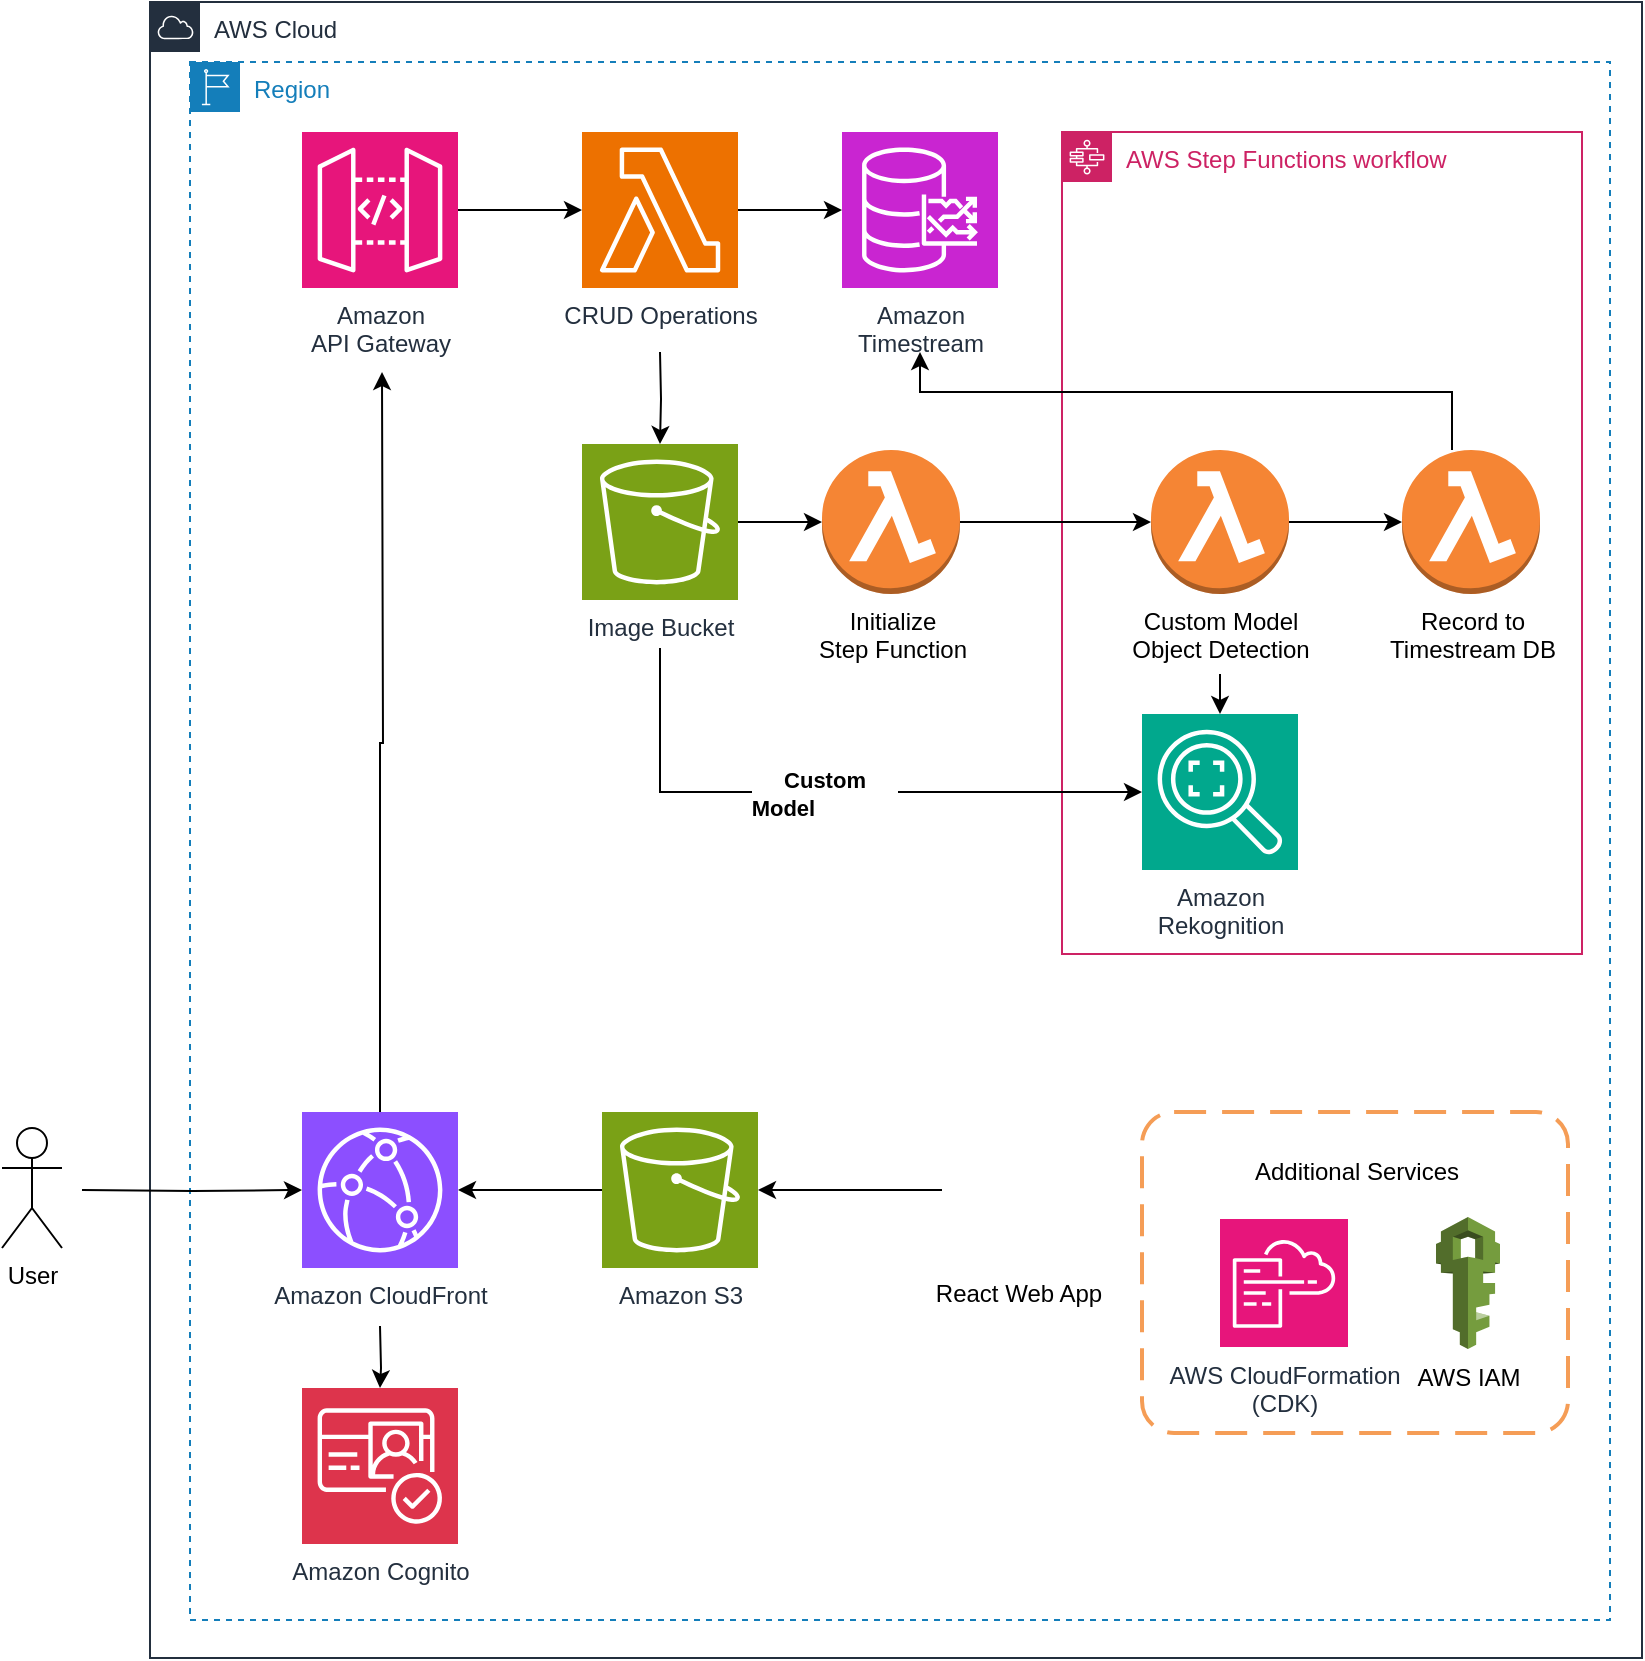 <mxfile version="23.1.5" type="device" pages="2">
  <diagram name="Page-1" id="OdyrHmC6sfOLj6qiyrPX">
    <mxGraphModel dx="1234" dy="721" grid="0" gridSize="10" guides="0" tooltips="1" connect="1" arrows="1" fold="1" page="0" pageScale="1" pageWidth="850" pageHeight="1100" math="0" shadow="0">
      <root>
        <mxCell id="0" />
        <mxCell id="1" parent="0" />
        <mxCell id="MYE65sH3s9XC-EsRgawy-8" value="AWS Cloud" style="points=[[0,0],[0.25,0],[0.5,0],[0.75,0],[1,0],[1,0.25],[1,0.5],[1,0.75],[1,1],[0.75,1],[0.5,1],[0.25,1],[0,1],[0,0.75],[0,0.5],[0,0.25]];outlineConnect=0;gradientColor=none;html=1;whiteSpace=wrap;fontSize=12;fontStyle=0;container=1;pointerEvents=0;collapsible=0;recursiveResize=0;shape=mxgraph.aws4.group;grIcon=mxgraph.aws4.group_aws_cloud;strokeColor=#232F3E;fillColor=none;verticalAlign=top;align=left;spacingLeft=30;fontColor=#232F3E;dashed=0;" parent="1" vertex="1">
          <mxGeometry x="154" y="615" width="746" height="828" as="geometry" />
        </mxCell>
        <mxCell id="MYE65sH3s9XC-EsRgawy-9" value="Region" style="points=[[0,0],[0.25,0],[0.5,0],[0.75,0],[1,0],[1,0.25],[1,0.5],[1,0.75],[1,1],[0.75,1],[0.5,1],[0.25,1],[0,1],[0,0.75],[0,0.5],[0,0.25]];outlineConnect=0;gradientColor=none;html=1;whiteSpace=wrap;fontSize=12;fontStyle=0;container=1;pointerEvents=0;collapsible=0;recursiveResize=0;shape=mxgraph.aws4.group;grIcon=mxgraph.aws4.group_region;strokeColor=#147EBA;fillColor=none;verticalAlign=top;align=left;spacingLeft=30;fontColor=#147EBA;dashed=1;" parent="MYE65sH3s9XC-EsRgawy-8" vertex="1">
          <mxGeometry x="20" y="30" width="710" height="779" as="geometry" />
        </mxCell>
        <mxCell id="E9s7Cj_5dPcn2JG_jbMc-51" value="" style="rounded=1;arcSize=10;dashed=1;strokeColor=#F59D56;fillColor=none;gradientColor=none;dashPattern=8 4;strokeWidth=2;" parent="MYE65sH3s9XC-EsRgawy-9" vertex="1">
          <mxGeometry x="476" y="525" width="213" height="160.5" as="geometry" />
        </mxCell>
        <mxCell id="E9s7Cj_5dPcn2JG_jbMc-39" value="React Web App" style="shape=image;html=1;verticalAlign=top;verticalLabelPosition=bottom;labelBackgroundColor=#ffffff;imageAspect=0;aspect=fixed;image=https://cdn1.iconfinder.com/data/icons/unicons-line-vol-5/24/react-128.png" parent="MYE65sH3s9XC-EsRgawy-9" vertex="1">
          <mxGeometry x="376" y="526" width="76" height="76" as="geometry" />
        </mxCell>
        <mxCell id="E9s7Cj_5dPcn2JG_jbMc-42" value="AWS CloudFormation&lt;br&gt;(CDK)" style="sketch=0;points=[[0,0,0],[0.25,0,0],[0.5,0,0],[0.75,0,0],[1,0,0],[0,1,0],[0.25,1,0],[0.5,1,0],[0.75,1,0],[1,1,0],[0,0.25,0],[0,0.5,0],[0,0.75,0],[1,0.25,0],[1,0.5,0],[1,0.75,0]];points=[[0,0,0],[0.25,0,0],[0.5,0,0],[0.75,0,0],[1,0,0],[0,1,0],[0.25,1,0],[0.5,1,0],[0.75,1,0],[1,1,0],[0,0.25,0],[0,0.5,0],[0,0.75,0],[1,0.25,0],[1,0.5,0],[1,0.75,0]];outlineConnect=0;fontColor=#232F3E;fillColor=#E7157B;strokeColor=#ffffff;dashed=0;verticalLabelPosition=bottom;verticalAlign=top;align=center;html=1;fontSize=12;fontStyle=0;aspect=fixed;shape=mxgraph.aws4.resourceIcon;resIcon=mxgraph.aws4.cloudformation;" parent="MYE65sH3s9XC-EsRgawy-9" vertex="1">
          <mxGeometry x="515" y="578.5" width="64" height="64" as="geometry" />
        </mxCell>
        <mxCell id="E9s7Cj_5dPcn2JG_jbMc-43" value="AWS IAM" style="outlineConnect=0;dashed=0;verticalLabelPosition=bottom;verticalAlign=top;align=center;html=1;shape=mxgraph.aws3.iam;fillColor=#759C3E;gradientColor=none;" parent="MYE65sH3s9XC-EsRgawy-9" vertex="1">
          <mxGeometry x="623" y="577.5" width="32" height="66" as="geometry" />
        </mxCell>
        <mxCell id="E9s7Cj_5dPcn2JG_jbMc-52" value="Additional Services" style="text;html=1;align=center;verticalAlign=middle;resizable=0;points=[];autosize=1;strokeColor=none;fillColor=none;" parent="MYE65sH3s9XC-EsRgawy-9" vertex="1">
          <mxGeometry x="517.5" y="540" width="130" height="30" as="geometry" />
        </mxCell>
        <mxCell id="E9s7Cj_5dPcn2JG_jbMc-22" value="Initialize&lt;br&gt;Step Function" style="outlineConnect=0;dashed=0;verticalLabelPosition=bottom;verticalAlign=top;align=center;html=1;shape=mxgraph.aws3.lambda_function;fillColor=#F58534;gradientColor=none;" parent="MYE65sH3s9XC-EsRgawy-9" vertex="1">
          <mxGeometry x="316" y="194" width="69" height="72" as="geometry" />
        </mxCell>
        <mxCell id="E9s7Cj_5dPcn2JG_jbMc-3" value="Image Bucket" style="sketch=0;points=[[0,0,0],[0.25,0,0],[0.5,0,0],[0.75,0,0],[1,0,0],[0,1,0],[0.25,1,0],[0.5,1,0],[0.75,1,0],[1,1,0],[0,0.25,0],[0,0.5,0],[0,0.75,0],[1,0.25,0],[1,0.5,0],[1,0.75,0]];outlineConnect=0;fontColor=#232F3E;fillColor=#7AA116;strokeColor=#ffffff;dashed=0;verticalLabelPosition=bottom;verticalAlign=top;align=center;html=1;fontSize=12;fontStyle=0;aspect=fixed;shape=mxgraph.aws4.resourceIcon;resIcon=mxgraph.aws4.s3;" parent="MYE65sH3s9XC-EsRgawy-9" vertex="1">
          <mxGeometry x="196" y="191" width="78" height="78" as="geometry" />
        </mxCell>
        <mxCell id="E9s7Cj_5dPcn2JG_jbMc-24" style="edgeStyle=orthogonalEdgeStyle;rounded=0;orthogonalLoop=1;jettySize=auto;html=1;" parent="MYE65sH3s9XC-EsRgawy-9" source="E9s7Cj_5dPcn2JG_jbMc-3" target="E9s7Cj_5dPcn2JG_jbMc-22" edge="1">
          <mxGeometry relative="1" as="geometry" />
        </mxCell>
        <mxCell id="WIWH8btti3kdOPlmvlpw-1" value="Amazon Cognito" style="sketch=0;points=[[0,0,0],[0.25,0,0],[0.5,0,0],[0.75,0,0],[1,0,0],[0,1,0],[0.25,1,0],[0.5,1,0],[0.75,1,0],[1,1,0],[0,0.25,0],[0,0.5,0],[0,0.75,0],[1,0.25,0],[1,0.5,0],[1,0.75,0]];outlineConnect=0;fontColor=#232F3E;fillColor=#DD344C;strokeColor=#ffffff;dashed=0;verticalLabelPosition=bottom;verticalAlign=top;align=center;html=1;fontSize=12;fontStyle=0;aspect=fixed;shape=mxgraph.aws4.resourceIcon;resIcon=mxgraph.aws4.cognito;" vertex="1" parent="MYE65sH3s9XC-EsRgawy-9">
          <mxGeometry x="56" y="663" width="78" height="78" as="geometry" />
        </mxCell>
        <mxCell id="E9s7Cj_5dPcn2JG_jbMc-2" value="CRUD Operations" style="sketch=0;points=[[0,0,0],[0.25,0,0],[0.5,0,0],[0.75,0,0],[1,0,0],[0,1,0],[0.25,1,0],[0.5,1,0],[0.75,1,0],[1,1,0],[0,0.25,0],[0,0.5,0],[0,0.75,0],[1,0.25,0],[1,0.5,0],[1,0.75,0]];outlineConnect=0;fontColor=#232F3E;fillColor=#ED7100;strokeColor=#ffffff;dashed=0;verticalLabelPosition=bottom;verticalAlign=top;align=center;html=1;fontSize=12;fontStyle=0;aspect=fixed;shape=mxgraph.aws4.resourceIcon;resIcon=mxgraph.aws4.lambda;" parent="1" vertex="1">
          <mxGeometry x="370" y="680" width="78" height="78" as="geometry" />
        </mxCell>
        <mxCell id="E9s7Cj_5dPcn2JG_jbMc-1" value="Amazon&lt;br&gt;Timestream" style="sketch=0;points=[[0,0,0],[0.25,0,0],[0.5,0,0],[0.75,0,0],[1,0,0],[0,1,0],[0.25,1,0],[0.5,1,0],[0.75,1,0],[1,1,0],[0,0.25,0],[0,0.5,0],[0,0.75,0],[1,0.25,0],[1,0.5,0],[1,0.75,0]];outlineConnect=0;fontColor=#232F3E;fillColor=#C925D1;strokeColor=#ffffff;dashed=0;verticalLabelPosition=bottom;verticalAlign=top;align=center;html=1;fontSize=12;fontStyle=0;aspect=fixed;shape=mxgraph.aws4.resourceIcon;resIcon=mxgraph.aws4.timestream;" parent="1" vertex="1">
          <mxGeometry x="500" y="680" width="78" height="78" as="geometry" />
        </mxCell>
        <mxCell id="E9s7Cj_5dPcn2JG_jbMc-4" value="Amazon &lt;br&gt;API Gateway" style="sketch=0;points=[[0,0,0],[0.25,0,0],[0.5,0,0],[0.75,0,0],[1,0,0],[0,1,0],[0.25,1,0],[0.5,1,0],[0.75,1,0],[1,1,0],[0,0.25,0],[0,0.5,0],[0,0.75,0],[1,0.25,0],[1,0.5,0],[1,0.75,0]];outlineConnect=0;fontColor=#232F3E;fillColor=#E7157B;strokeColor=#ffffff;dashed=0;verticalLabelPosition=bottom;verticalAlign=top;align=center;html=1;fontSize=12;fontStyle=0;aspect=fixed;shape=mxgraph.aws4.resourceIcon;resIcon=mxgraph.aws4.api_gateway;" parent="1" vertex="1">
          <mxGeometry x="230" y="680" width="78" height="78" as="geometry" />
        </mxCell>
        <mxCell id="E9s7Cj_5dPcn2JG_jbMc-5" style="edgeStyle=orthogonalEdgeStyle;rounded=0;orthogonalLoop=1;jettySize=auto;html=1;entryX=0;entryY=0.5;entryDx=0;entryDy=0;entryPerimeter=0;" parent="1" source="E9s7Cj_5dPcn2JG_jbMc-4" target="E9s7Cj_5dPcn2JG_jbMc-2" edge="1">
          <mxGeometry relative="1" as="geometry" />
        </mxCell>
        <mxCell id="E9s7Cj_5dPcn2JG_jbMc-6" style="edgeStyle=orthogonalEdgeStyle;rounded=0;orthogonalLoop=1;jettySize=auto;html=1;entryX=0.5;entryY=0;entryDx=0;entryDy=0;entryPerimeter=0;" parent="1" target="E9s7Cj_5dPcn2JG_jbMc-3" edge="1">
          <mxGeometry relative="1" as="geometry">
            <mxPoint x="409" y="790" as="sourcePoint" />
          </mxGeometry>
        </mxCell>
        <mxCell id="E9s7Cj_5dPcn2JG_jbMc-7" style="edgeStyle=orthogonalEdgeStyle;rounded=0;orthogonalLoop=1;jettySize=auto;html=1;entryX=0;entryY=0.5;entryDx=0;entryDy=0;entryPerimeter=0;" parent="1" source="E9s7Cj_5dPcn2JG_jbMc-2" target="E9s7Cj_5dPcn2JG_jbMc-1" edge="1">
          <mxGeometry relative="1" as="geometry" />
        </mxCell>
        <mxCell id="E9s7Cj_5dPcn2JG_jbMc-13" style="edgeStyle=orthogonalEdgeStyle;rounded=0;orthogonalLoop=1;jettySize=auto;html=1;" parent="1" source="E9s7Cj_5dPcn2JG_jbMc-11" target="E9s7Cj_5dPcn2JG_jbMc-12" edge="1">
          <mxGeometry relative="1" as="geometry" />
        </mxCell>
        <mxCell id="E9s7Cj_5dPcn2JG_jbMc-11" value="Amazon S3" style="sketch=0;points=[[0,0,0],[0.25,0,0],[0.5,0,0],[0.75,0,0],[1,0,0],[0,1,0],[0.25,1,0],[0.5,1,0],[0.75,1,0],[1,1,0],[0,0.25,0],[0,0.5,0],[0,0.75,0],[1,0.25,0],[1,0.5,0],[1,0.75,0]];outlineConnect=0;fontColor=#232F3E;fillColor=#7AA116;strokeColor=#ffffff;dashed=0;verticalLabelPosition=bottom;verticalAlign=top;align=center;html=1;fontSize=12;fontStyle=0;aspect=fixed;shape=mxgraph.aws4.resourceIcon;resIcon=mxgraph.aws4.s3;" parent="1" vertex="1">
          <mxGeometry x="380" y="1170" width="78" height="78" as="geometry" />
        </mxCell>
        <mxCell id="E9s7Cj_5dPcn2JG_jbMc-38" style="edgeStyle=orthogonalEdgeStyle;rounded=0;orthogonalLoop=1;jettySize=auto;html=1;" parent="1" source="E9s7Cj_5dPcn2JG_jbMc-12" edge="1">
          <mxGeometry relative="1" as="geometry">
            <mxPoint x="270" y="800" as="targetPoint" />
          </mxGeometry>
        </mxCell>
        <mxCell id="WIWH8btti3kdOPlmvlpw-2" style="edgeStyle=orthogonalEdgeStyle;rounded=0;orthogonalLoop=1;jettySize=auto;html=1;" edge="1" parent="1" target="WIWH8btti3kdOPlmvlpw-1">
          <mxGeometry relative="1" as="geometry">
            <mxPoint x="269" y="1277" as="sourcePoint" />
          </mxGeometry>
        </mxCell>
        <mxCell id="E9s7Cj_5dPcn2JG_jbMc-12" value="Amazon CloudFront" style="sketch=0;points=[[0,0,0],[0.25,0,0],[0.5,0,0],[0.75,0,0],[1,0,0],[0,1,0],[0.25,1,0],[0.5,1,0],[0.75,1,0],[1,1,0],[0,0.25,0],[0,0.5,0],[0,0.75,0],[1,0.25,0],[1,0.5,0],[1,0.75,0]];outlineConnect=0;fontColor=#232F3E;fillColor=#8C4FFF;strokeColor=#ffffff;dashed=0;verticalLabelPosition=bottom;verticalAlign=top;align=center;html=1;fontSize=12;fontStyle=0;aspect=fixed;shape=mxgraph.aws4.resourceIcon;resIcon=mxgraph.aws4.cloudfront;" parent="1" vertex="1">
          <mxGeometry x="230" y="1170" width="78" height="78" as="geometry" />
        </mxCell>
        <mxCell id="E9s7Cj_5dPcn2JG_jbMc-14" value="AWS Step Functions workflow" style="points=[[0,0],[0.25,0],[0.5,0],[0.75,0],[1,0],[1,0.25],[1,0.5],[1,0.75],[1,1],[0.75,1],[0.5,1],[0.25,1],[0,1],[0,0.75],[0,0.5],[0,0.25]];outlineConnect=0;gradientColor=none;html=1;whiteSpace=wrap;fontSize=12;fontStyle=0;container=1;pointerEvents=0;collapsible=0;recursiveResize=0;shape=mxgraph.aws4.group;grIcon=mxgraph.aws4.group_aws_step_functions_workflow;strokeColor=#CD2264;fillColor=none;verticalAlign=top;align=left;spacingLeft=30;fontColor=#CD2264;dashed=0;" parent="1" vertex="1">
          <mxGeometry x="610" y="680" width="260" height="411" as="geometry" />
        </mxCell>
        <mxCell id="E9s7Cj_5dPcn2JG_jbMc-10" value="Amazon &lt;br&gt;Rekognition" style="sketch=0;points=[[0,0,0],[0.25,0,0],[0.5,0,0],[0.75,0,0],[1,0,0],[0,1,0],[0.25,1,0],[0.5,1,0],[0.75,1,0],[1,1,0],[0,0.25,0],[0,0.5,0],[0,0.75,0],[1,0.25,0],[1,0.5,0],[1,0.75,0]];outlineConnect=0;fontColor=#232F3E;fillColor=#01A88D;strokeColor=#ffffff;dashed=0;verticalLabelPosition=bottom;verticalAlign=top;align=center;html=1;fontSize=12;fontStyle=0;aspect=fixed;shape=mxgraph.aws4.resourceIcon;resIcon=mxgraph.aws4.rekognition_2;" parent="E9s7Cj_5dPcn2JG_jbMc-14" vertex="1">
          <mxGeometry x="40" y="291" width="78" height="78" as="geometry" />
        </mxCell>
        <mxCell id="E9s7Cj_5dPcn2JG_jbMc-31" style="edgeStyle=orthogonalEdgeStyle;rounded=0;orthogonalLoop=1;jettySize=auto;html=1;" parent="E9s7Cj_5dPcn2JG_jbMc-14" source="E9s7Cj_5dPcn2JG_jbMc-26" target="E9s7Cj_5dPcn2JG_jbMc-30" edge="1">
          <mxGeometry relative="1" as="geometry" />
        </mxCell>
        <mxCell id="E9s7Cj_5dPcn2JG_jbMc-26" value="Custom Model&lt;br&gt;Object Detection" style="outlineConnect=0;dashed=0;verticalLabelPosition=bottom;verticalAlign=top;align=center;html=1;shape=mxgraph.aws3.lambda_function;fillColor=#F58534;gradientColor=none;" parent="E9s7Cj_5dPcn2JG_jbMc-14" vertex="1">
          <mxGeometry x="44.5" y="159" width="69" height="72" as="geometry" />
        </mxCell>
        <mxCell id="E9s7Cj_5dPcn2JG_jbMc-27" style="edgeStyle=orthogonalEdgeStyle;rounded=0;orthogonalLoop=1;jettySize=auto;html=1;entryX=0.5;entryY=0;entryDx=0;entryDy=0;entryPerimeter=0;" parent="E9s7Cj_5dPcn2JG_jbMc-14" target="E9s7Cj_5dPcn2JG_jbMc-10" edge="1">
          <mxGeometry relative="1" as="geometry">
            <mxPoint x="79" y="271" as="sourcePoint" />
          </mxGeometry>
        </mxCell>
        <mxCell id="E9s7Cj_5dPcn2JG_jbMc-30" value="Record to&lt;br&gt;Timestream DB" style="outlineConnect=0;dashed=0;verticalLabelPosition=bottom;verticalAlign=top;align=center;html=1;shape=mxgraph.aws3.lambda_function;fillColor=#F58534;gradientColor=none;" parent="E9s7Cj_5dPcn2JG_jbMc-14" vertex="1">
          <mxGeometry x="170" y="159" width="69" height="72" as="geometry" />
        </mxCell>
        <mxCell id="E9s7Cj_5dPcn2JG_jbMc-54" style="edgeStyle=orthogonalEdgeStyle;rounded=0;orthogonalLoop=1;jettySize=auto;html=1;" parent="1" source="E9s7Cj_5dPcn2JG_jbMc-22" target="E9s7Cj_5dPcn2JG_jbMc-26" edge="1">
          <mxGeometry relative="1" as="geometry" />
        </mxCell>
        <mxCell id="E9s7Cj_5dPcn2JG_jbMc-32" style="edgeStyle=orthogonalEdgeStyle;rounded=0;orthogonalLoop=1;jettySize=auto;html=1;" parent="1" source="E9s7Cj_5dPcn2JG_jbMc-30" edge="1">
          <mxGeometry relative="1" as="geometry">
            <mxPoint x="539" y="790" as="targetPoint" />
            <Array as="points">
              <mxPoint x="805" y="810" />
              <mxPoint x="539" y="810" />
            </Array>
          </mxGeometry>
        </mxCell>
        <mxCell id="E9s7Cj_5dPcn2JG_jbMc-34" style="edgeStyle=orthogonalEdgeStyle;rounded=0;orthogonalLoop=1;jettySize=auto;html=1;entryX=0;entryY=0.5;entryDx=0;entryDy=0;entryPerimeter=0;" parent="1" target="E9s7Cj_5dPcn2JG_jbMc-10" edge="1">
          <mxGeometry relative="1" as="geometry">
            <Array as="points">
              <mxPoint x="409" y="1010" />
            </Array>
            <mxPoint x="409" y="938" as="sourcePoint" />
          </mxGeometry>
        </mxCell>
        <mxCell id="E9s7Cj_5dPcn2JG_jbMc-35" value="&lt;b&gt;Custom&lt;br&gt;Model&lt;span style=&quot;white-space: pre;&quot;&gt;&#x9;&lt;/span&gt;&lt;span style=&quot;white-space: pre;&quot;&gt;&#x9;&lt;/span&gt;&lt;br&gt;&lt;/b&gt;" style="edgeLabel;html=1;align=center;verticalAlign=middle;resizable=0;points=[];" parent="E9s7Cj_5dPcn2JG_jbMc-34" vertex="1" connectable="0">
          <mxGeometry x="-0.023" y="-1" relative="1" as="geometry">
            <mxPoint x="1" as="offset" />
          </mxGeometry>
        </mxCell>
        <mxCell id="E9s7Cj_5dPcn2JG_jbMc-40" style="edgeStyle=orthogonalEdgeStyle;rounded=0;orthogonalLoop=1;jettySize=auto;html=1;" parent="1" source="E9s7Cj_5dPcn2JG_jbMc-39" target="E9s7Cj_5dPcn2JG_jbMc-11" edge="1">
          <mxGeometry relative="1" as="geometry" />
        </mxCell>
        <mxCell id="E9s7Cj_5dPcn2JG_jbMc-45" style="edgeStyle=orthogonalEdgeStyle;rounded=0;orthogonalLoop=1;jettySize=auto;html=1;" parent="1" target="E9s7Cj_5dPcn2JG_jbMc-12" edge="1">
          <mxGeometry relative="1" as="geometry">
            <mxPoint x="120" y="1209" as="sourcePoint" />
          </mxGeometry>
        </mxCell>
        <mxCell id="E9s7Cj_5dPcn2JG_jbMc-50" value="User" style="shape=umlActor;verticalLabelPosition=bottom;verticalAlign=top;html=1;outlineConnect=0;" parent="1" vertex="1">
          <mxGeometry x="80" y="1178" width="30" height="60" as="geometry" />
        </mxCell>
      </root>
    </mxGraphModel>
  </diagram>
  <diagram id="onMG0yWzJpOo7cpvIN44" name="Reviewing-AWS Concepts">
    <mxGraphModel dx="2934" dy="1121" grid="1" gridSize="10" guides="1" tooltips="1" connect="1" arrows="1" fold="1" page="1" pageScale="1" pageWidth="850" pageHeight="1100" math="0" shadow="0">
      <root>
        <mxCell id="0" />
        <mxCell id="1" parent="0" />
        <mxCell id="Nw94OMGiKXlHq63f8jNe-8" value="Region" style="points=[[0,0],[0.25,0],[0.5,0],[0.75,0],[1,0],[1,0.25],[1,0.5],[1,0.75],[1,1],[0.75,1],[0.5,1],[0.25,1],[0,1],[0,0.75],[0,0.5],[0,0.25]];outlineConnect=0;gradientColor=none;html=1;whiteSpace=wrap;fontSize=12;fontStyle=0;container=1;pointerEvents=0;collapsible=0;recursiveResize=0;shape=mxgraph.aws4.group;grIcon=mxgraph.aws4.group_region;strokeColor=#147EBA;fillColor=none;verticalAlign=top;align=left;spacingLeft=30;fontColor=#147EBA;dashed=1;" vertex="1" parent="1">
          <mxGeometry x="40" y="120" width="770" height="840" as="geometry" />
        </mxCell>
        <mxCell id="Nw94OMGiKXlHq63f8jNe-10" value="VPC" style="sketch=0;outlineConnect=0;gradientColor=none;html=1;whiteSpace=wrap;fontSize=12;fontStyle=0;shape=mxgraph.aws4.group;grIcon=mxgraph.aws4.group_vpc;strokeColor=#879196;fillColor=none;verticalAlign=top;align=left;spacingLeft=30;fontColor=#879196;dashed=0;" vertex="1" parent="Nw94OMGiKXlHq63f8jNe-8">
          <mxGeometry x="20" y="30" width="690" height="600" as="geometry" />
        </mxCell>
        <mxCell id="Nw94OMGiKXlHq63f8jNe-16" value="Availability zone" style="sketch=0;outlineConnect=0;gradientColor=none;html=1;whiteSpace=wrap;fontSize=12;fontStyle=0;shape=mxgraph.aws4.group;grIcon=mxgraph.aws4.group_availability_zone;strokeColor=#545B64;fillColor=none;verticalAlign=top;align=left;spacingLeft=30;fontColor=#545B64;dashed=1;" vertex="1" parent="Nw94OMGiKXlHq63f8jNe-8">
          <mxGeometry x="50" y="60" width="250" height="510" as="geometry" />
        </mxCell>
        <mxCell id="Nw94OMGiKXlHq63f8jNe-12" value="Subnet" style="sketch=0;outlineConnect=0;gradientColor=none;html=1;whiteSpace=wrap;fontSize=12;fontStyle=0;shape=mxgraph.aws4.group;grIcon=mxgraph.aws4.group_subnet;strokeColor=#879196;fillColor=none;verticalAlign=top;align=left;spacingLeft=30;fontColor=#879196;dashed=0;" vertex="1" parent="Nw94OMGiKXlHq63f8jNe-8">
          <mxGeometry x="60" y="340" width="220" height="230" as="geometry" />
        </mxCell>
        <mxCell id="Nw94OMGiKXlHq63f8jNe-9" value="Availability zone" style="sketch=0;outlineConnect=0;gradientColor=none;html=1;whiteSpace=wrap;fontSize=12;fontStyle=0;shape=mxgraph.aws4.group;grIcon=mxgraph.aws4.group_availability_zone;strokeColor=#545B64;fillColor=none;verticalAlign=top;align=left;spacingLeft=30;fontColor=#545B64;dashed=1;" vertex="1" parent="Nw94OMGiKXlHq63f8jNe-8">
          <mxGeometry x="430" y="60" width="260" height="510" as="geometry" />
        </mxCell>
        <mxCell id="Nw94OMGiKXlHq63f8jNe-11" value="Subnet" style="sketch=0;outlineConnect=0;gradientColor=none;html=1;whiteSpace=wrap;fontSize=12;fontStyle=0;shape=mxgraph.aws4.group;grIcon=mxgraph.aws4.group_subnet;strokeColor=#879196;fillColor=none;verticalAlign=top;align=left;spacingLeft=30;fontColor=#879196;dashed=0;" vertex="1" parent="Nw94OMGiKXlHq63f8jNe-8">
          <mxGeometry x="70" y="100" width="200" height="170" as="geometry" />
        </mxCell>
        <mxCell id="Nw94OMGiKXlHq63f8jNe-17" value="Subnet" style="sketch=0;outlineConnect=0;gradientColor=none;html=1;whiteSpace=wrap;fontSize=12;fontStyle=0;shape=mxgraph.aws4.group;grIcon=mxgraph.aws4.group_subnet;strokeColor=#879196;fillColor=none;verticalAlign=top;align=left;spacingLeft=30;fontColor=#879196;dashed=0;" vertex="1" parent="Nw94OMGiKXlHq63f8jNe-8">
          <mxGeometry x="450" y="100" width="200" height="210" as="geometry" />
        </mxCell>
        <mxCell id="Nw94OMGiKXlHq63f8jNe-18" value="Subnet" style="sketch=0;outlineConnect=0;gradientColor=none;html=1;whiteSpace=wrap;fontSize=12;fontStyle=0;shape=mxgraph.aws4.group;grIcon=mxgraph.aws4.group_subnet;strokeColor=#879196;fillColor=none;verticalAlign=top;align=left;spacingLeft=30;fontColor=#879196;dashed=0;" vertex="1" parent="Nw94OMGiKXlHq63f8jNe-8">
          <mxGeometry x="450" y="360" width="200" height="180" as="geometry" />
        </mxCell>
        <mxCell id="Nw94OMGiKXlHq63f8jNe-7" value="Security group" style="fillColor=none;strokeColor=#DD3522;verticalAlign=top;fontStyle=0;fontColor=#DD3522;whiteSpace=wrap;html=1;" vertex="1" parent="Nw94OMGiKXlHq63f8jNe-8">
          <mxGeometry x="80" y="140" width="100" height="120" as="geometry" />
        </mxCell>
        <mxCell id="Nw94OMGiKXlHq63f8jNe-1" value="Amazon EC2" style="sketch=0;outlineConnect=0;fontColor=#232F3E;gradientColor=none;strokeColor=#ffffff;fillColor=#232F3E;dashed=0;verticalLabelPosition=middle;verticalAlign=bottom;align=center;html=1;whiteSpace=wrap;fontSize=10;fontStyle=1;spacing=3;shape=mxgraph.aws4.productIcon;prIcon=mxgraph.aws4.ec2;" vertex="1" parent="Nw94OMGiKXlHq63f8jNe-8">
          <mxGeometry x="105" y="170" width="50" height="80" as="geometry" />
        </mxCell>
        <mxCell id="Nw94OMGiKXlHq63f8jNe-21" value="Security group" style="fillColor=none;strokeColor=#DD3522;verticalAlign=top;fontStyle=0;fontColor=#DD3522;whiteSpace=wrap;html=1;" vertex="1" parent="Nw94OMGiKXlHq63f8jNe-8">
          <mxGeometry x="170" y="140" width="100" height="120" as="geometry" />
        </mxCell>
        <mxCell id="Nw94OMGiKXlHq63f8jNe-22" value="Amazon EC2" style="sketch=0;outlineConnect=0;fontColor=#232F3E;gradientColor=none;strokeColor=#ffffff;fillColor=#232F3E;dashed=0;verticalLabelPosition=middle;verticalAlign=bottom;align=center;html=1;whiteSpace=wrap;fontSize=10;fontStyle=1;spacing=3;shape=mxgraph.aws4.productIcon;prIcon=mxgraph.aws4.ec2;" vertex="1" parent="Nw94OMGiKXlHq63f8jNe-8">
          <mxGeometry x="195" y="170" width="50" height="80" as="geometry" />
        </mxCell>
        <mxCell id="Nw94OMGiKXlHq63f8jNe-23" value="Security group" style="fillColor=none;strokeColor=#DD3522;verticalAlign=top;fontStyle=0;fontColor=#DD3522;whiteSpace=wrap;html=1;" vertex="1" parent="Nw94OMGiKXlHq63f8jNe-8">
          <mxGeometry x="460" y="130" width="100" height="120" as="geometry" />
        </mxCell>
        <mxCell id="Nw94OMGiKXlHq63f8jNe-24" value="Amazon EC2" style="sketch=0;outlineConnect=0;fontColor=#232F3E;gradientColor=none;strokeColor=#ffffff;fillColor=#232F3E;dashed=0;verticalLabelPosition=middle;verticalAlign=bottom;align=center;html=1;whiteSpace=wrap;fontSize=10;fontStyle=1;spacing=3;shape=mxgraph.aws4.productIcon;prIcon=mxgraph.aws4.ec2;" vertex="1" parent="Nw94OMGiKXlHq63f8jNe-8">
          <mxGeometry x="485" y="160" width="50" height="80" as="geometry" />
        </mxCell>
        <mxCell id="Nw94OMGiKXlHq63f8jNe-25" value="Security group" style="fillColor=none;strokeColor=#DD3522;verticalAlign=top;fontStyle=0;fontColor=#DD3522;whiteSpace=wrap;html=1;" vertex="1" parent="Nw94OMGiKXlHq63f8jNe-8">
          <mxGeometry x="540" y="160" width="100" height="120" as="geometry" />
        </mxCell>
        <mxCell id="Nw94OMGiKXlHq63f8jNe-26" value="Amazon EC2" style="sketch=0;outlineConnect=0;fontColor=#232F3E;gradientColor=none;strokeColor=#ffffff;fillColor=#232F3E;dashed=0;verticalLabelPosition=middle;verticalAlign=bottom;align=center;html=1;whiteSpace=wrap;fontSize=10;fontStyle=1;spacing=3;shape=mxgraph.aws4.productIcon;prIcon=mxgraph.aws4.ec2;" vertex="1" parent="Nw94OMGiKXlHq63f8jNe-8">
          <mxGeometry x="565" y="190" width="50" height="80" as="geometry" />
        </mxCell>
        <mxCell id="Nw94OMGiKXlHq63f8jNe-27" value="Security group" style="fillColor=none;strokeColor=#DD3522;verticalAlign=top;fontStyle=0;fontColor=#DD3522;whiteSpace=wrap;html=1;" vertex="1" parent="Nw94OMGiKXlHq63f8jNe-8">
          <mxGeometry x="460" y="390" width="100" height="120" as="geometry" />
        </mxCell>
        <mxCell id="Nw94OMGiKXlHq63f8jNe-28" value="Amazon EC2" style="sketch=0;outlineConnect=0;fontColor=#232F3E;gradientColor=none;strokeColor=#ffffff;fillColor=#232F3E;dashed=0;verticalLabelPosition=middle;verticalAlign=bottom;align=center;html=1;whiteSpace=wrap;fontSize=10;fontStyle=1;spacing=3;shape=mxgraph.aws4.productIcon;prIcon=mxgraph.aws4.ec2;" vertex="1" parent="Nw94OMGiKXlHq63f8jNe-8">
          <mxGeometry x="485" y="420" width="50" height="80" as="geometry" />
        </mxCell>
        <mxCell id="Nw94OMGiKXlHq63f8jNe-29" value="Security group" style="fillColor=none;strokeColor=#DD3522;verticalAlign=top;fontStyle=0;fontColor=#DD3522;whiteSpace=wrap;html=1;" vertex="1" parent="Nw94OMGiKXlHq63f8jNe-8">
          <mxGeometry x="540" y="420" width="100" height="120" as="geometry" />
        </mxCell>
        <mxCell id="Nw94OMGiKXlHq63f8jNe-30" value="Amazon EC2" style="sketch=0;outlineConnect=0;fontColor=#232F3E;gradientColor=none;strokeColor=#ffffff;fillColor=#232F3E;dashed=0;verticalLabelPosition=middle;verticalAlign=bottom;align=center;html=1;whiteSpace=wrap;fontSize=10;fontStyle=1;spacing=3;shape=mxgraph.aws4.productIcon;prIcon=mxgraph.aws4.ec2;" vertex="1" parent="Nw94OMGiKXlHq63f8jNe-8">
          <mxGeometry x="565" y="450" width="50" height="80" as="geometry" />
        </mxCell>
        <mxCell id="Nw94OMGiKXlHq63f8jNe-31" value="Security group" style="fillColor=none;strokeColor=#DD3522;verticalAlign=top;fontStyle=0;fontColor=#DD3522;whiteSpace=wrap;html=1;" vertex="1" parent="Nw94OMGiKXlHq63f8jNe-8">
          <mxGeometry x="80" y="390" width="100" height="120" as="geometry" />
        </mxCell>
        <mxCell id="Nw94OMGiKXlHq63f8jNe-32" value="Amazon EC2" style="sketch=0;outlineConnect=0;fontColor=#232F3E;gradientColor=none;strokeColor=#ffffff;fillColor=#232F3E;dashed=0;verticalLabelPosition=middle;verticalAlign=bottom;align=center;html=1;whiteSpace=wrap;fontSize=10;fontStyle=1;spacing=3;shape=mxgraph.aws4.productIcon;prIcon=mxgraph.aws4.ec2;" vertex="1" parent="Nw94OMGiKXlHq63f8jNe-8">
          <mxGeometry x="105" y="420" width="50" height="80" as="geometry" />
        </mxCell>
        <mxCell id="Nw94OMGiKXlHq63f8jNe-33" value="Security group" style="fillColor=none;strokeColor=#DD3522;verticalAlign=top;fontStyle=0;fontColor=#DD3522;whiteSpace=wrap;html=1;" vertex="1" parent="Nw94OMGiKXlHq63f8jNe-8">
          <mxGeometry x="160" y="440" width="100" height="120" as="geometry" />
        </mxCell>
        <mxCell id="Nw94OMGiKXlHq63f8jNe-34" value="Amazon EC2" style="sketch=0;outlineConnect=0;fontColor=#232F3E;gradientColor=none;strokeColor=#ffffff;fillColor=#232F3E;dashed=0;verticalLabelPosition=middle;verticalAlign=bottom;align=center;html=1;whiteSpace=wrap;fontSize=10;fontStyle=1;spacing=3;shape=mxgraph.aws4.productIcon;prIcon=mxgraph.aws4.ec2;" vertex="1" parent="Nw94OMGiKXlHq63f8jNe-8">
          <mxGeometry x="185" y="470" width="50" height="80" as="geometry" />
        </mxCell>
        <mxCell id="Nw94OMGiKXlHq63f8jNe-13" value="" style="sketch=0;outlineConnect=0;fontColor=#232F3E;gradientColor=none;fillColor=#4D27AA;strokeColor=none;dashed=0;verticalLabelPosition=bottom;verticalAlign=top;align=center;html=1;fontSize=12;fontStyle=0;aspect=fixed;pointerEvents=1;shape=mxgraph.aws4.network_access_control_list;" vertex="1" parent="Nw94OMGiKXlHq63f8jNe-8">
          <mxGeometry x="245" y="80" width="40" height="40" as="geometry" />
        </mxCell>
        <mxCell id="Nw94OMGiKXlHq63f8jNe-14" value="" style="sketch=0;outlineConnect=0;fontColor=#232F3E;gradientColor=none;fillColor=#4D27AA;strokeColor=none;dashed=0;verticalLabelPosition=bottom;verticalAlign=top;align=center;html=1;fontSize=12;fontStyle=0;aspect=fixed;pointerEvents=1;shape=mxgraph.aws4.network_access_control_list;" vertex="1" parent="Nw94OMGiKXlHq63f8jNe-8">
          <mxGeometry x="630" y="80" width="40" height="40" as="geometry" />
        </mxCell>
        <mxCell id="Nw94OMGiKXlHq63f8jNe-35" value="" style="sketch=0;outlineConnect=0;fontColor=#232F3E;gradientColor=none;fillColor=#4D27AA;strokeColor=none;dashed=0;verticalLabelPosition=bottom;verticalAlign=top;align=center;html=1;fontSize=12;fontStyle=0;aspect=fixed;pointerEvents=1;shape=mxgraph.aws4.network_access_control_list;" vertex="1" parent="Nw94OMGiKXlHq63f8jNe-8">
          <mxGeometry x="630" y="340" width="40" height="40" as="geometry" />
        </mxCell>
        <mxCell id="Nw94OMGiKXlHq63f8jNe-36" value="" style="sketch=0;outlineConnect=0;fontColor=#232F3E;gradientColor=none;fillColor=#4D27AA;strokeColor=none;dashed=0;verticalLabelPosition=bottom;verticalAlign=top;align=center;html=1;fontSize=12;fontStyle=0;aspect=fixed;pointerEvents=1;shape=mxgraph.aws4.network_access_control_list;" vertex="1" parent="Nw94OMGiKXlHq63f8jNe-8">
          <mxGeometry x="245" y="330" width="40" height="40" as="geometry" />
        </mxCell>
        <mxCell id="Nw94OMGiKXlHq63f8jNe-37" value="Internet&#xa;gateway" style="sketch=0;outlineConnect=0;fontColor=#232F3E;gradientColor=none;strokeColor=#232F3E;fillColor=#ffffff;dashed=0;verticalLabelPosition=bottom;verticalAlign=top;align=center;html=1;fontSize=12;fontStyle=0;aspect=fixed;shape=mxgraph.aws4.resourceIcon;resIcon=mxgraph.aws4.internet_gateway;" vertex="1" parent="Nw94OMGiKXlHq63f8jNe-8">
          <mxGeometry x="340" width="60" height="60" as="geometry" />
        </mxCell>
        <mxCell id="Nw94OMGiKXlHq63f8jNe-45" value="Elastic Load Balancing" style="sketch=0;outlineConnect=0;fontColor=#232F3E;gradientColor=none;strokeColor=#ffffff;fillColor=#232F3E;dashed=0;verticalLabelPosition=middle;verticalAlign=bottom;align=center;html=1;whiteSpace=wrap;fontSize=10;fontStyle=1;spacing=3;shape=mxgraph.aws4.productIcon;prIcon=mxgraph.aws4.elastic_load_balancing;" vertex="1" parent="Nw94OMGiKXlHq63f8jNe-8">
          <mxGeometry x="225" y="770" width="80" height="110" as="geometry" />
        </mxCell>
        <mxCell id="Nw94OMGiKXlHq63f8jNe-44" value="Application Load Balancer" style="sketch=0;outlineConnect=0;fontColor=#232F3E;gradientColor=none;strokeColor=#ffffff;fillColor=#232F3E;dashed=0;verticalLabelPosition=middle;verticalAlign=bottom;align=center;html=1;whiteSpace=wrap;fontSize=10;fontStyle=1;spacing=3;shape=mxgraph.aws4.productIcon;prIcon=mxgraph.aws4.application_load_balancer;" vertex="1" parent="Nw94OMGiKXlHq63f8jNe-8">
          <mxGeometry x="285" y="670" width="80" height="110" as="geometry" />
        </mxCell>
        <mxCell id="Nw94OMGiKXlHq63f8jNe-43" value="Network Load Balancer" style="sketch=0;outlineConnect=0;fontColor=#232F3E;gradientColor=none;strokeColor=#ffffff;fillColor=#232F3E;dashed=0;verticalLabelPosition=middle;verticalAlign=bottom;align=center;html=1;whiteSpace=wrap;fontSize=10;fontStyle=1;spacing=3;shape=mxgraph.aws4.productIcon;prIcon=mxgraph.aws4.network_load_balancer;" vertex="1" parent="Nw94OMGiKXlHq63f8jNe-8">
          <mxGeometry x="385" y="670" width="80" height="110" as="geometry" />
        </mxCell>
        <mxCell id="Nw94OMGiKXlHq63f8jNe-47" style="edgeStyle=orthogonalEdgeStyle;rounded=0;orthogonalLoop=1;jettySize=auto;html=1;" edge="1" parent="Nw94OMGiKXlHq63f8jNe-8" source="Nw94OMGiKXlHq63f8jNe-46" target="Nw94OMGiKXlHq63f8jNe-16">
          <mxGeometry relative="1" as="geometry" />
        </mxCell>
        <mxCell id="Nw94OMGiKXlHq63f8jNe-46" value="" style="rounded=1;arcSize=10;dashed=1;strokeColor=#F59D56;fillColor=none;gradientColor=none;dashPattern=8 4;strokeWidth=2;" vertex="1" parent="Nw94OMGiKXlHq63f8jNe-8">
          <mxGeometry x="270.25" y="650" width="199.5" height="160" as="geometry" />
        </mxCell>
        <mxCell id="Nw94OMGiKXlHq63f8jNe-48" value="Auto Scaling group" style="points=[[0,0],[0.25,0],[0.5,0],[0.75,0],[1,0],[1,0.25],[1,0.5],[1,0.75],[1,1],[0.75,1],[0.5,1],[0.25,1],[0,1],[0,0.75],[0,0.5],[0,0.25]];outlineConnect=0;gradientColor=none;html=1;whiteSpace=wrap;fontSize=12;fontStyle=0;container=1;pointerEvents=0;collapsible=0;recursiveResize=0;shape=mxgraph.aws4.groupCenter;grIcon=mxgraph.aws4.group_auto_scaling_group;grStroke=1;strokeColor=#D86613;fillColor=none;verticalAlign=top;align=center;fontColor=#D86613;dashed=1;spacingTop=25;" vertex="1" parent="Nw94OMGiKXlHq63f8jNe-8">
          <mxGeometry x="80" y="340" width="190" height="230" as="geometry" />
        </mxCell>
        <mxCell id="Nw94OMGiKXlHq63f8jNe-49" value="ALB = Layer 7 -- HTTP / HTTPS communication&lt;br&gt;NLB = Layer 4 - TCP/UDP" style="whiteSpace=wrap;html=1;" vertex="1" parent="Nw94OMGiKXlHq63f8jNe-8">
          <mxGeometry x="350" y="780" width="170" height="50" as="geometry" />
        </mxCell>
        <mxCell id="Nw94OMGiKXlHq63f8jNe-50" value="AWS PrivateLink" style="sketch=0;outlineConnect=0;fontColor=#232F3E;gradientColor=none;strokeColor=#ffffff;fillColor=#232F3E;dashed=0;verticalLabelPosition=middle;verticalAlign=bottom;align=center;html=1;whiteSpace=wrap;fontSize=10;fontStyle=1;spacing=3;shape=mxgraph.aws4.productIcon;prIcon=mxgraph.aws4.privatelink;" vertex="1" parent="Nw94OMGiKXlHq63f8jNe-8">
          <mxGeometry x="485" y="590" width="80" height="110" as="geometry" />
        </mxCell>
        <mxCell id="Nw94OMGiKXlHq63f8jNe-51" value="Provides private connectivity between services" style="whiteSpace=wrap;html=1;" vertex="1" parent="Nw94OMGiKXlHq63f8jNe-8">
          <mxGeometry x="570" y="600" width="170" height="50" as="geometry" />
        </mxCell>
        <mxCell id="Nw94OMGiKXlHq63f8jNe-2" value="Amazon ECS" style="sketch=0;outlineConnect=0;fontColor=#232F3E;gradientColor=none;strokeColor=#ffffff;fillColor=#232F3E;dashed=0;verticalLabelPosition=middle;verticalAlign=bottom;align=center;html=1;whiteSpace=wrap;fontSize=10;fontStyle=1;spacing=3;shape=mxgraph.aws4.productIcon;prIcon=mxgraph.aws4.ecs;" vertex="1" parent="1">
          <mxGeometry x="-310" y="410" width="80" height="100" as="geometry" />
        </mxCell>
        <mxCell id="Nw94OMGiKXlHq63f8jNe-3" value="Amazon EKS" style="sketch=0;outlineConnect=0;fontColor=#232F3E;gradientColor=none;strokeColor=#ffffff;fillColor=#232F3E;dashed=0;verticalLabelPosition=middle;verticalAlign=bottom;align=center;html=1;whiteSpace=wrap;fontSize=10;fontStyle=1;spacing=3;shape=mxgraph.aws4.productIcon;prIcon=mxgraph.aws4.eks;" vertex="1" parent="1">
          <mxGeometry x="-210" y="410" width="80" height="100" as="geometry" />
        </mxCell>
        <mxCell id="Nw94OMGiKXlHq63f8jNe-4" value="AWS Lambda" style="sketch=0;outlineConnect=0;fontColor=#232F3E;gradientColor=none;strokeColor=#ffffff;fillColor=#232F3E;dashed=0;verticalLabelPosition=middle;verticalAlign=bottom;align=center;html=1;whiteSpace=wrap;fontSize=10;fontStyle=1;spacing=3;shape=mxgraph.aws4.productIcon;prIcon=mxgraph.aws4.lambda;" vertex="1" parent="1">
          <mxGeometry x="-330" y="720" width="80" height="100" as="geometry" />
        </mxCell>
        <mxCell id="Nw94OMGiKXlHq63f8jNe-5" value="AWS CloudFormation" style="sketch=0;outlineConnect=0;fontColor=#232F3E;gradientColor=none;strokeColor=#ffffff;fillColor=#232F3E;dashed=0;verticalLabelPosition=middle;verticalAlign=bottom;align=center;html=1;whiteSpace=wrap;fontSize=10;fontStyle=1;spacing=3;shape=mxgraph.aws4.productIcon;prIcon=mxgraph.aws4.cloudformation;" vertex="1" parent="1">
          <mxGeometry x="-811.25" y="680" width="80" height="110" as="geometry" />
        </mxCell>
        <mxCell id="Nw94OMGiKXlHq63f8jNe-20" value="Region has 2+ AZs&lt;br&gt;AZs have 1+ data centers" style="whiteSpace=wrap;html=1;" vertex="1" parent="1">
          <mxGeometry x="750" y="90" width="120" height="50" as="geometry" />
        </mxCell>
        <mxCell id="Nw94OMGiKXlHq63f8jNe-40" value="Amazon RDS" style="sketch=0;outlineConnect=0;fontColor=#232F3E;gradientColor=none;strokeColor=#ffffff;fillColor=#232F3E;dashed=0;verticalLabelPosition=middle;verticalAlign=bottom;align=center;html=1;whiteSpace=wrap;fontSize=10;fontStyle=1;spacing=3;shape=mxgraph.aws4.productIcon;prIcon=mxgraph.aws4.rds;" vertex="1" parent="1">
          <mxGeometry x="-685.62" y="400" width="80" height="100" as="geometry" />
        </mxCell>
        <mxCell id="Nw94OMGiKXlHq63f8jNe-41" value="Amazon Route 53" style="sketch=0;outlineConnect=0;fontColor=#232F3E;gradientColor=none;strokeColor=#ffffff;fillColor=#232F3E;dashed=0;verticalLabelPosition=middle;verticalAlign=bottom;align=center;html=1;whiteSpace=wrap;fontSize=10;fontStyle=1;spacing=3;shape=mxgraph.aws4.productIcon;prIcon=mxgraph.aws4.route_53;" vertex="1" parent="1">
          <mxGeometry x="860" y="810" width="80" height="110" as="geometry" />
        </mxCell>
        <mxCell id="Nw94OMGiKXlHq63f8jNe-42" style="edgeStyle=orthogonalEdgeStyle;rounded=0;orthogonalLoop=1;jettySize=auto;html=1;" edge="1" parent="1" source="Nw94OMGiKXlHq63f8jNe-41" target="Nw94OMGiKXlHq63f8jNe-6">
          <mxGeometry relative="1" as="geometry" />
        </mxCell>
        <mxCell id="Nw94OMGiKXlHq63f8jNe-80" style="edgeStyle=orthogonalEdgeStyle;rounded=0;orthogonalLoop=1;jettySize=auto;html=1;" edge="1" parent="1" source="Nw94OMGiKXlHq63f8jNe-6" target="Nw94OMGiKXlHq63f8jNe-46">
          <mxGeometry relative="1" as="geometry">
            <Array as="points">
              <mxPoint x="800" y="715" />
              <mxPoint x="800" y="850" />
            </Array>
          </mxGeometry>
        </mxCell>
        <mxCell id="Nw94OMGiKXlHq63f8jNe-6" value="Amazon Cloudfront" style="sketch=0;outlineConnect=0;fontColor=#232F3E;gradientColor=none;strokeColor=#ffffff;fillColor=#232F3E;dashed=0;verticalLabelPosition=middle;verticalAlign=bottom;align=center;html=1;whiteSpace=wrap;fontSize=10;fontStyle=1;spacing=3;shape=mxgraph.aws4.productIcon;prIcon=mxgraph.aws4.cloudfront;" vertex="1" parent="1">
          <mxGeometry x="860" y="660" width="80" height="110" as="geometry" />
        </mxCell>
        <mxCell id="Nw94OMGiKXlHq63f8jNe-52" value="" style="sketch=0;points=[[0,0,0],[0.25,0,0],[0.5,0,0],[0.75,0,0],[1,0,0],[0,1,0],[0.25,1,0],[0.5,1,0],[0.75,1,0],[1,1,0],[0,0.25,0],[0,0.5,0],[0,0.75,0],[1,0.25,0],[1,0.5,0],[1,0.75,0]];outlineConnect=0;fontColor=#232F3E;gradientColor=#F54749;gradientDirection=north;fillColor=#C7131F;strokeColor=#ffffff;dashed=0;verticalLabelPosition=bottom;verticalAlign=top;align=center;html=1;fontSize=12;fontStyle=0;aspect=fixed;shape=mxgraph.aws4.resourceIcon;resIcon=mxgraph.aws4.amplify;" vertex="1" parent="1">
          <mxGeometry x="-818" y="120" width="78" height="78" as="geometry" />
        </mxCell>
        <mxCell id="Nw94OMGiKXlHq63f8jNe-53" value="AWS Elastic Beanstalk" style="sketch=0;outlineConnect=0;fontColor=#232F3E;gradientColor=none;strokeColor=#ffffff;fillColor=#232F3E;dashed=0;verticalLabelPosition=middle;verticalAlign=bottom;align=center;html=1;whiteSpace=wrap;fontSize=10;fontStyle=1;spacing=3;shape=mxgraph.aws4.productIcon;prIcon=mxgraph.aws4.elastic_beanstalk;" vertex="1" parent="1">
          <mxGeometry x="-720" y="120" width="80" height="110" as="geometry" />
        </mxCell>
        <mxCell id="Nw94OMGiKXlHq63f8jNe-54" value="Amazon DynamoDB" style="sketch=0;outlineConnect=0;fontColor=#232F3E;gradientColor=none;strokeColor=#ffffff;fillColor=#232F3E;dashed=0;verticalLabelPosition=middle;verticalAlign=bottom;align=center;html=1;whiteSpace=wrap;fontSize=10;fontStyle=1;spacing=3;shape=mxgraph.aws4.productIcon;prIcon=mxgraph.aws4.dynamodb;" vertex="1" parent="1">
          <mxGeometry x="-575.62" y="400" width="80" height="110" as="geometry" />
        </mxCell>
        <mxCell id="Nw94OMGiKXlHq63f8jNe-55" value="Amazon Redshift" style="sketch=0;outlineConnect=0;fontColor=#232F3E;gradientColor=none;strokeColor=#ffffff;fillColor=#232F3E;dashed=0;verticalLabelPosition=middle;verticalAlign=bottom;align=center;html=1;whiteSpace=wrap;fontSize=10;fontStyle=1;spacing=3;shape=mxgraph.aws4.productIcon;prIcon=mxgraph.aws4.redshift;" vertex="1" parent="1">
          <mxGeometry x="-455.62" y="400" width="80" height="110" as="geometry" />
        </mxCell>
        <mxCell id="Nw94OMGiKXlHq63f8jNe-56" value="DocumentDB&lt;br&gt;(use for MongoDB)" style="rounded=0;whiteSpace=wrap;html=1;" vertex="1" parent="1">
          <mxGeometry x="-895.62" y="410" width="70" height="60" as="geometry" />
        </mxCell>
        <mxCell id="Nw94OMGiKXlHq63f8jNe-58" value="Amazon Neptune" style="sketch=0;outlineConnect=0;fontColor=#232F3E;gradientColor=none;strokeColor=#ffffff;fillColor=#232F3E;dashed=0;verticalLabelPosition=middle;verticalAlign=bottom;align=center;html=1;whiteSpace=wrap;fontSize=10;fontStyle=1;spacing=3;shape=mxgraph.aws4.productIcon;prIcon=mxgraph.aws4.neptune;" vertex="1" parent="1">
          <mxGeometry x="-795.62" y="400" width="80" height="110" as="geometry" />
        </mxCell>
        <mxCell id="Nw94OMGiKXlHq63f8jNe-59" value="AWS Fargate" style="sketch=0;outlineConnect=0;fontColor=#232F3E;gradientColor=none;strokeColor=#ffffff;fillColor=#232F3E;dashed=0;verticalLabelPosition=middle;verticalAlign=bottom;align=center;html=1;whiteSpace=wrap;fontSize=10;fontStyle=1;spacing=3;shape=mxgraph.aws4.productIcon;prIcon=mxgraph.aws4.fargate;" vertex="1" parent="1">
          <mxGeometry x="-110" y="410" width="80" height="100" as="geometry" />
        </mxCell>
        <mxCell id="Nw94OMGiKXlHq63f8jNe-60" value="AWS Step Functions" style="sketch=0;outlineConnect=0;fontColor=#232F3E;gradientColor=none;strokeColor=#ffffff;fillColor=#232F3E;dashed=0;verticalLabelPosition=middle;verticalAlign=bottom;align=center;html=1;whiteSpace=wrap;fontSize=10;fontStyle=1;spacing=3;shape=mxgraph.aws4.productIcon;prIcon=mxgraph.aws4.step_functions;" vertex="1" parent="1">
          <mxGeometry x="-430" y="720" width="80" height="110" as="geometry" />
        </mxCell>
        <mxCell id="Nw94OMGiKXlHq63f8jNe-61" value="Amazon CloudWatch" style="sketch=0;outlineConnect=0;fontColor=#232F3E;gradientColor=none;strokeColor=#ffffff;fillColor=#232F3E;dashed=0;verticalLabelPosition=middle;verticalAlign=bottom;align=center;html=1;whiteSpace=wrap;fontSize=10;fontStyle=1;spacing=3;shape=mxgraph.aws4.productIcon;prIcon=mxgraph.aws4.cloudwatch;" vertex="1" parent="1">
          <mxGeometry x="-715.62" y="680" width="80" height="110" as="geometry" />
        </mxCell>
        <mxCell id="Nw94OMGiKXlHq63f8jNe-62" value="AWS X-Ray" style="sketch=0;outlineConnect=0;fontColor=#232F3E;gradientColor=none;strokeColor=#ffffff;fillColor=#232F3E;dashed=0;verticalLabelPosition=middle;verticalAlign=bottom;align=center;html=1;whiteSpace=wrap;fontSize=10;fontStyle=1;spacing=3;shape=mxgraph.aws4.productIcon;prIcon=mxgraph.aws4.xray;" vertex="1" parent="1">
          <mxGeometry x="-230" y="720" width="80" height="100" as="geometry" />
        </mxCell>
        <mxCell id="Nw94OMGiKXlHq63f8jNe-63" value="" style="sketch=0;points=[[0,0,0],[0.25,0,0],[0.5,0,0],[0.75,0,0],[1,0,0],[0,1,0],[0.25,1,0],[0.5,1,0],[0.75,1,0],[1,1,0],[0,0.25,0],[0,0.5,0],[0,0.75,0],[1,0.25,0],[1,0.5,0],[1,0.75,0]];outlineConnect=0;fontColor=#232F3E;gradientColor=#FF4F8B;gradientDirection=north;fillColor=#BC1356;strokeColor=#ffffff;dashed=0;verticalLabelPosition=bottom;verticalAlign=top;align=center;html=1;fontSize=12;fontStyle=0;aspect=fixed;shape=mxgraph.aws4.resourceIcon;resIcon=mxgraph.aws4.eventbridge;" vertex="1" parent="1">
          <mxGeometry x="-128" y="725" width="78" height="78" as="geometry" />
        </mxCell>
        <mxCell id="Nw94OMGiKXlHq63f8jNe-65" value="Amazon Macie" style="rounded=0;whiteSpace=wrap;html=1;" vertex="1" parent="1">
          <mxGeometry x="-740" y="1000" width="70" height="60" as="geometry" />
        </mxCell>
        <mxCell id="Nw94OMGiKXlHq63f8jNe-66" value="Amazon Athena" style="rounded=0;whiteSpace=wrap;html=1;" vertex="1" parent="1">
          <mxGeometry x="-830" y="1000" width="70" height="60" as="geometry" />
        </mxCell>
        <mxCell id="Nw94OMGiKXlHq63f8jNe-67" value="Amazon S3" style="sketch=0;outlineConnect=0;fontColor=#232F3E;gradientColor=none;strokeColor=#ffffff;fillColor=#232F3E;dashed=0;verticalLabelPosition=middle;verticalAlign=bottom;align=center;html=1;whiteSpace=wrap;fontSize=10;fontStyle=1;spacing=3;shape=mxgraph.aws4.productIcon;prIcon=mxgraph.aws4.s3;" vertex="1" parent="1">
          <mxGeometry x="-800" y="880" width="80" height="100" as="geometry" />
        </mxCell>
        <mxCell id="Nw94OMGiKXlHq63f8jNe-68" value="AWS Glue" style="sketch=0;outlineConnect=0;fontColor=#232F3E;gradientColor=none;strokeColor=#ffffff;fillColor=#232F3E;dashed=0;verticalLabelPosition=middle;verticalAlign=bottom;align=center;html=1;whiteSpace=wrap;fontSize=10;fontStyle=1;spacing=3;shape=mxgraph.aws4.productIcon;prIcon=mxgraph.aws4.glue;" vertex="1" parent="1">
          <mxGeometry x="-138" y="140" width="80" height="100" as="geometry" />
        </mxCell>
        <mxCell id="Nw94OMGiKXlHq63f8jNe-69" value="Elastic Beanstalk = fine tune infrastructure for optimization &amp;amp; performance costs&lt;br&gt;Amplify = truly serverless &amp;amp; provides Auth/storage capabilities (simple)" style="whiteSpace=wrap;html=1;" vertex="1" parent="1">
          <mxGeometry x="-830" y="40" width="235" height="70" as="geometry" />
        </mxCell>
        <mxCell id="Nw94OMGiKXlHq63f8jNe-70" value="Amazon SNS" style="sketch=0;outlineConnect=0;fontColor=#232F3E;gradientColor=none;strokeColor=#ffffff;fillColor=#232F3E;dashed=0;verticalLabelPosition=middle;verticalAlign=bottom;align=center;html=1;whiteSpace=wrap;fontSize=10;fontStyle=1;spacing=3;shape=mxgraph.aws4.productIcon;prIcon=mxgraph.aws4.sns;" vertex="1" parent="1">
          <mxGeometry x="-500" y="130" width="80" height="100" as="geometry" />
        </mxCell>
        <mxCell id="Nw94OMGiKXlHq63f8jNe-71" value="Amazon SQS" style="sketch=0;outlineConnect=0;fontColor=#232F3E;gradientColor=none;strokeColor=#ffffff;fillColor=#232F3E;dashed=0;verticalLabelPosition=middle;verticalAlign=bottom;align=center;html=1;whiteSpace=wrap;fontSize=10;fontStyle=1;spacing=3;shape=mxgraph.aws4.productIcon;prIcon=mxgraph.aws4.sqs;" vertex="1" parent="1">
          <mxGeometry x="-400" y="130" width="80" height="100" as="geometry" />
        </mxCell>
        <mxCell id="Nw94OMGiKXlHq63f8jNe-72" value="SNS = notifications&lt;br&gt;SQS = polling&lt;br&gt;Standard: Unlimited Throughput, At-least once delivery (occassionally), best-effort ordering&lt;br&gt;FIFO: High Throughput, exactly once processing, FIFO" style="rounded=0;whiteSpace=wrap;html=1;" vertex="1" parent="1">
          <mxGeometry x="-541.25" y="45" width="351.25" height="75" as="geometry" />
        </mxCell>
        <mxCell id="Nw94OMGiKXlHq63f8jNe-73" value="Neptune = graph DB&lt;br&gt;DynamoDB = NoSQL DB&lt;br&gt;Redshift = data warehousing&lt;br&gt;DocumentDB = MongoDB" style="rounded=0;whiteSpace=wrap;html=1;" vertex="1" parent="1">
          <mxGeometry x="-811.25" y="300" width="351.25" height="75" as="geometry" />
        </mxCell>
        <mxCell id="Nw94OMGiKXlHq63f8jNe-74" value="Fargate = serverless containers for both&lt;br&gt;ECS = Docker containers (cheaper)&lt;br&gt;EKS = Kubernetes (larger applications of containers)&lt;br&gt;ECR = container imaging" style="rounded=0;whiteSpace=wrap;html=1;" vertex="1" parent="1">
          <mxGeometry x="-351" y="310" width="351.25" height="75" as="geometry" />
        </mxCell>
        <mxCell id="Nw94OMGiKXlHq63f8jNe-75" value="Amazon ECR" style="sketch=0;outlineConnect=0;fontColor=#232F3E;gradientColor=none;strokeColor=#ffffff;fillColor=#232F3E;dashed=0;verticalLabelPosition=middle;verticalAlign=bottom;align=center;html=1;whiteSpace=wrap;fontSize=10;fontStyle=1;spacing=3;shape=mxgraph.aws4.productIcon;prIcon=mxgraph.aws4.ecr;" vertex="1" parent="1">
          <mxGeometry x="-210" y="520" width="80" height="100" as="geometry" />
        </mxCell>
        <mxCell id="Nw94OMGiKXlHq63f8jNe-76" value="Lambda = max runtime (15min)&lt;br&gt;Use containers afterwards&lt;br&gt;ECS = clustering EC2 instances &amp;amp; uses Docker to instantiate containers" style="rounded=0;whiteSpace=wrap;html=1;" vertex="1" parent="1">
          <mxGeometry x="-410" y="630" width="351.25" height="75" as="geometry" />
        </mxCell>
        <mxCell id="Nw94OMGiKXlHq63f8jNe-77" value="" style="image;sketch=0;aspect=fixed;html=1;points=[];align=center;fontSize=12;image=img/lib/mscae/Docker.svg;" vertex="1" parent="1">
          <mxGeometry x="-425" y="898.5" width="75" height="61.5" as="geometry" />
        </mxCell>
        <mxCell id="Nw94OMGiKXlHq63f8jNe-78" value="Docker is a platform for developing, shipping, and running applications separate from your infrastructure. Like a container&lt;br&gt;Kubernetes = managing containerized workloads &amp;amp; services" style="rounded=0;whiteSpace=wrap;html=1;" vertex="1" parent="1">
          <mxGeometry x="-320" y="885" width="275.63" height="95" as="geometry" />
        </mxCell>
        <mxCell id="Nw94OMGiKXlHq63f8jNe-81" value="DynamoDB Streams = react to changes in real-time&lt;br&gt;DynamoDB Accelerator (DAX) = microsecond latency for cached data - 5 minute TTL&lt;br&gt;Max size = 400kb" style="rounded=0;whiteSpace=wrap;html=1;" vertex="1" parent="1">
          <mxGeometry x="-806.87" y="513" width="351.25" height="75" as="geometry" />
        </mxCell>
        <mxCell id="Nw94OMGiKXlHq63f8jNe-82" value="Amazon ElastiCache" style="sketch=0;outlineConnect=0;fontColor=#232F3E;gradientColor=none;strokeColor=#ffffff;fillColor=#232F3E;dashed=0;verticalLabelPosition=middle;verticalAlign=bottom;align=center;html=1;whiteSpace=wrap;fontSize=10;fontStyle=1;spacing=3;shape=mxgraph.aws4.productIcon;prIcon=mxgraph.aws4.elasticache;" vertex="1" parent="1">
          <mxGeometry x="-1030" y="400" width="80" height="110" as="geometry" />
        </mxCell>
        <mxCell id="Nw94OMGiKXlHq63f8jNe-83" value="ElastiCache: Redis = multi AZ, read replicas, HA&lt;br&gt;Memcached = multi-node for partitioning, no HA, non persistent, no backup / restore, multi-threaded" style="rounded=0;whiteSpace=wrap;html=1;" vertex="1" parent="1">
          <mxGeometry x="-1201" y="310" width="351.25" height="75" as="geometry" />
        </mxCell>
      </root>
    </mxGraphModel>
  </diagram>
</mxfile>

